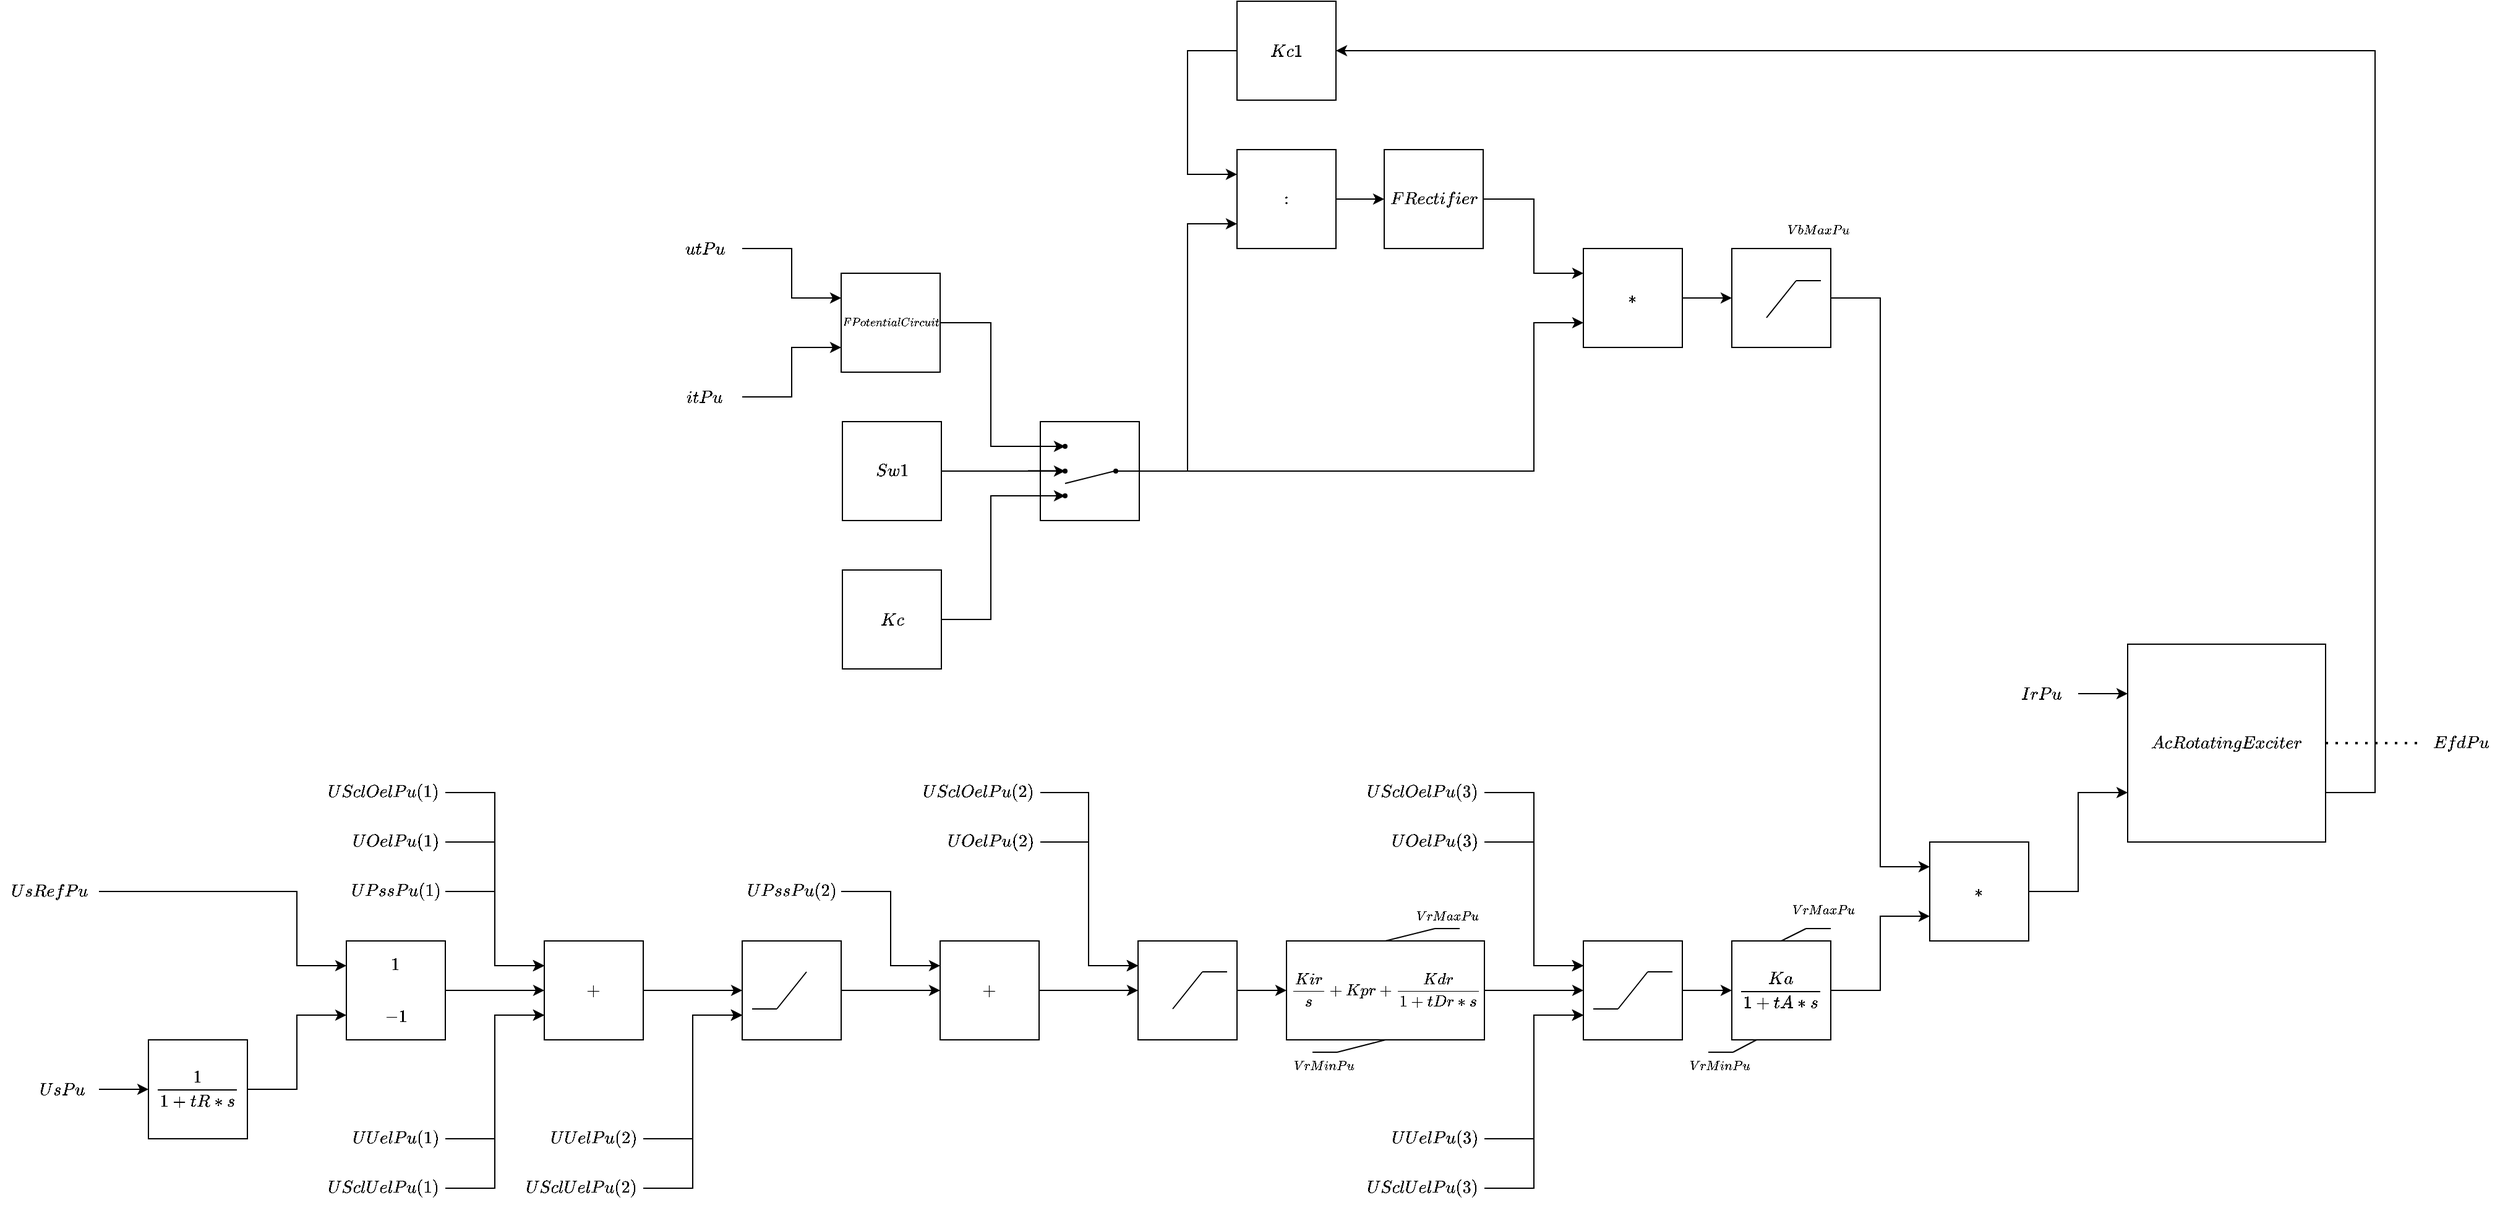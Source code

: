 <mxfile version="24.1.0" type="device">
  <diagram name="Page-1" id="-cMVqA2Gkwa5aGeDibPs">
    <mxGraphModel dx="1594" dy="1640" grid="1" gridSize="10" guides="1" tooltips="1" connect="1" arrows="1" fold="1" page="0" pageScale="1" pageWidth="413" pageHeight="583" math="1" shadow="0">
      <root>
        <mxCell id="0" />
        <mxCell id="1" parent="0" />
        <mxCell id="eN8Zq5XajQ-hrPbZrUXH-4" value="" style="edgeStyle=orthogonalEdgeStyle;rounded=0;orthogonalLoop=1;jettySize=auto;html=1;exitX=1;exitY=0.5;exitDx=0;exitDy=0;" parent="1" source="rQJPmQ-BVTn3_7vNP1tT-32" target="eN8Zq5XajQ-hrPbZrUXH-3" edge="1">
          <mxGeometry relative="1" as="geometry">
            <mxPoint y="240" as="sourcePoint" />
          </mxGeometry>
        </mxCell>
        <mxCell id="eN8Zq5XajQ-hrPbZrUXH-8" value="" style="edgeStyle=orthogonalEdgeStyle;rounded=0;orthogonalLoop=1;jettySize=auto;html=1;" parent="1" source="GCO7xrDp6TmdYOZJOnFd-4" target="GCO7xrDp6TmdYOZJOnFd-120" edge="1">
          <mxGeometry relative="1" as="geometry" />
        </mxCell>
        <mxCell id="GCO7xrDp6TmdYOZJOnFd-4" value="&lt;table style=&quot;&quot;&gt;&lt;tbody&gt;&lt;tr&gt;&lt;td&gt;&lt;font style=&quot;font-size: 12px;&quot;&gt;$$1$$&lt;/font&gt;&lt;/td&gt;&lt;/tr&gt;&lt;tr&gt;&lt;td&gt;&lt;font style=&quot;font-size: 12px;&quot;&gt;$$-1$$&lt;/font&gt;&lt;/td&gt;&lt;/tr&gt;&lt;/tbody&gt;&lt;/table&gt;" style="whiteSpace=wrap;html=1;aspect=fixed;" parent="1" vertex="1">
          <mxGeometry x="200" y="120" width="80" height="80" as="geometry" />
        </mxCell>
        <mxCell id="GCO7xrDp6TmdYOZJOnFd-127" style="edgeStyle=orthogonalEdgeStyle;rounded=0;orthogonalLoop=1;jettySize=auto;html=1;exitX=0.5;exitY=1;exitDx=0;exitDy=0;" parent="1" source="GCO7xrDp6TmdYOZJOnFd-99" edge="1">
          <mxGeometry relative="1" as="geometry">
            <mxPoint x="1040.2" y="190.2" as="targetPoint" />
          </mxGeometry>
        </mxCell>
        <mxCell id="U0r4ra3TlqdGY_YgzOI1-25" value="" style="edgeStyle=orthogonalEdgeStyle;rounded=0;orthogonalLoop=1;jettySize=auto;html=1;" parent="1" source="GCO7xrDp6TmdYOZJOnFd-99" target="hHR6AVDcYujb22-yYQ_T-5" edge="1">
          <mxGeometry relative="1" as="geometry" />
        </mxCell>
        <mxCell id="GCO7xrDp6TmdYOZJOnFd-99" value="&lt;font style=&quot;font-size: 11px;&quot;&gt;$$\frac{Kir}{s}+Kpr+\frac{Kdr}{1+tDr*s}$$&lt;/font&gt;" style="rounded=0;whiteSpace=wrap;html=1;" parent="1" vertex="1">
          <mxGeometry x="960" y="120" width="160" height="80" as="geometry" />
        </mxCell>
        <mxCell id="GCO7xrDp6TmdYOZJOnFd-110" value="" style="endArrow=none;html=1;exitX=0.5;exitY=0;exitDx=0;exitDy=0;" parent="1" source="GCO7xrDp6TmdYOZJOnFd-99" edge="1">
          <mxGeometry width="50" height="50" relative="1" as="geometry">
            <mxPoint x="1040" y="130" as="sourcePoint" />
            <mxPoint x="1080" y="110" as="targetPoint" />
          </mxGeometry>
        </mxCell>
        <mxCell id="GCO7xrDp6TmdYOZJOnFd-111" value="" style="endArrow=none;html=1;" parent="1" edge="1">
          <mxGeometry width="50" height="50" relative="1" as="geometry">
            <mxPoint x="1080" y="110" as="sourcePoint" />
            <mxPoint x="1100" y="110" as="targetPoint" />
          </mxGeometry>
        </mxCell>
        <mxCell id="GCO7xrDp6TmdYOZJOnFd-112" value="&lt;font style=&quot;font-size: 9px;&quot;&gt;$$VrMaxPu$$&lt;/font&gt;" style="text;html=1;strokeColor=none;fillColor=none;align=center;verticalAlign=middle;whiteSpace=wrap;rounded=0;fontSize=15;" parent="1" vertex="1">
          <mxGeometry x="1060" y="85" width="60" height="30" as="geometry" />
        </mxCell>
        <mxCell id="GCO7xrDp6TmdYOZJOnFd-113" value="" style="endArrow=none;html=1;" parent="1" edge="1">
          <mxGeometry width="50" height="50" relative="1" as="geometry">
            <mxPoint x="1001" y="210" as="sourcePoint" />
            <mxPoint x="981" y="210" as="targetPoint" />
          </mxGeometry>
        </mxCell>
        <mxCell id="GCO7xrDp6TmdYOZJOnFd-114" value="&lt;font style=&quot;font-size: 9px;&quot;&gt;$$VrMinPu$$&lt;/font&gt;" style="text;html=1;strokeColor=none;fillColor=none;align=center;verticalAlign=middle;whiteSpace=wrap;rounded=0;fontSize=15;" parent="1" vertex="1">
          <mxGeometry x="960" y="206" width="60" height="30" as="geometry" />
        </mxCell>
        <mxCell id="GCO7xrDp6TmdYOZJOnFd-115" value="" style="endArrow=none;html=1;exitX=0.5;exitY=0;exitDx=0;exitDy=0;entryX=0.5;entryY=1;entryDx=0;entryDy=0;" parent="1" target="GCO7xrDp6TmdYOZJOnFd-99" edge="1">
          <mxGeometry width="50" height="50" relative="1" as="geometry">
            <mxPoint x="1001" y="210" as="sourcePoint" />
            <mxPoint x="1021" y="190" as="targetPoint" />
          </mxGeometry>
        </mxCell>
        <mxCell id="GCO7xrDp6TmdYOZJOnFd-120" value="&lt;table style=&quot;&quot;&gt;&lt;tbody&gt;&lt;tr&gt;&lt;td&gt;&lt;font style=&quot;font-size: 12px;&quot;&gt;$$+$$&lt;/font&gt;&lt;/td&gt;&lt;/tr&gt;&lt;/tbody&gt;&lt;/table&gt;" style="whiteSpace=wrap;html=1;aspect=fixed;" parent="1" vertex="1">
          <mxGeometry x="360" y="120" width="80" height="80" as="geometry" />
        </mxCell>
        <mxCell id="eN8Zq5XajQ-hrPbZrUXH-3" value="$$\frac{1}{1+tR*s}$$" style="whiteSpace=wrap;html=1;aspect=fixed;" parent="1" vertex="1">
          <mxGeometry x="40" y="200" width="80" height="80" as="geometry" />
        </mxCell>
        <mxCell id="hHR6AVDcYujb22-yYQ_T-5" value="" style="whiteSpace=wrap;html=1;aspect=fixed;" parent="1" vertex="1">
          <mxGeometry x="1200" y="120" width="80" height="80" as="geometry" />
        </mxCell>
        <mxCell id="hHR6AVDcYujb22-yYQ_T-7" value="" style="endArrow=none;html=1;" parent="1" edge="1">
          <mxGeometry width="50" height="50" relative="1" as="geometry">
            <mxPoint x="1228" y="175" as="sourcePoint" />
            <mxPoint x="1252" y="145" as="targetPoint" />
          </mxGeometry>
        </mxCell>
        <mxCell id="hHR6AVDcYujb22-yYQ_T-8" value="" style="endArrow=none;html=1;" parent="1" edge="1">
          <mxGeometry width="50" height="50" relative="1" as="geometry">
            <mxPoint x="1252" y="145" as="sourcePoint" />
            <mxPoint x="1272" y="145" as="targetPoint" />
          </mxGeometry>
        </mxCell>
        <mxCell id="hHR6AVDcYujb22-yYQ_T-9" value="" style="endArrow=none;html=1;" parent="1" edge="1">
          <mxGeometry width="50" height="50" relative="1" as="geometry">
            <mxPoint x="1228" y="175" as="sourcePoint" />
            <mxPoint x="1208" y="175" as="targetPoint" />
          </mxGeometry>
        </mxCell>
        <mxCell id="hHR6AVDcYujb22-yYQ_T-10" value="" style="endArrow=classic;html=1;entryX=0;entryY=0.75;entryDx=0;entryDy=0;" parent="1" target="hHR6AVDcYujb22-yYQ_T-5" edge="1">
          <mxGeometry width="50" height="50" relative="1" as="geometry">
            <mxPoint x="1160" y="180" as="sourcePoint" />
            <mxPoint x="1200" y="177" as="targetPoint" />
          </mxGeometry>
        </mxCell>
        <mxCell id="hHR6AVDcYujb22-yYQ_T-11" value="" style="endArrow=classic;html=1;entryX=0;entryY=0.25;entryDx=0;entryDy=0;" parent="1" target="hHR6AVDcYujb22-yYQ_T-5" edge="1">
          <mxGeometry width="50" height="50" relative="1" as="geometry">
            <mxPoint x="1160" y="140" as="sourcePoint" />
            <mxPoint x="1200" y="145" as="targetPoint" />
          </mxGeometry>
        </mxCell>
        <mxCell id="qLZYFt0uQZEpN5fuRu8l-13" value="&lt;font style=&quot;font-size: 12px;&quot;&gt;$$AcRotatingExciter$$&lt;/font&gt;" style="rounded=0;whiteSpace=wrap;html=1;" parent="1" vertex="1">
          <mxGeometry x="1640" y="-120" width="160" height="160" as="geometry" />
        </mxCell>
        <mxCell id="U0r4ra3TlqdGY_YgzOI1-1" value="" style="endArrow=classic;html=1;rounded=0;exitX=1;exitY=0.5;exitDx=0;exitDy=0;entryX=0;entryY=0.75;entryDx=0;entryDy=0;" parent="1" source="eN8Zq5XajQ-hrPbZrUXH-3" target="GCO7xrDp6TmdYOZJOnFd-4" edge="1">
          <mxGeometry width="50" height="50" relative="1" as="geometry">
            <mxPoint x="200" y="180" as="sourcePoint" />
            <mxPoint x="250" y="130" as="targetPoint" />
            <Array as="points">
              <mxPoint x="160" y="240" />
              <mxPoint x="160" y="180" />
            </Array>
          </mxGeometry>
        </mxCell>
        <mxCell id="U0r4ra3TlqdGY_YgzOI1-2" value="" style="endArrow=classic;html=1;rounded=0;exitX=1;exitY=0.5;exitDx=0;exitDy=0;entryX=0;entryY=0.25;entryDx=0;entryDy=0;" parent="1" source="rQJPmQ-BVTn3_7vNP1tT-33" target="GCO7xrDp6TmdYOZJOnFd-4" edge="1">
          <mxGeometry width="50" height="50" relative="1" as="geometry">
            <mxPoint y="80" as="sourcePoint" />
            <mxPoint x="250" y="130" as="targetPoint" />
            <Array as="points">
              <mxPoint x="160" y="80" />
              <mxPoint x="160" y="140" />
            </Array>
          </mxGeometry>
        </mxCell>
        <mxCell id="U0r4ra3TlqdGY_YgzOI1-18" value="" style="edgeStyle=orthogonalEdgeStyle;rounded=0;orthogonalLoop=1;jettySize=auto;html=1;" parent="1" source="U0r4ra3TlqdGY_YgzOI1-3" target="U0r4ra3TlqdGY_YgzOI1-10" edge="1">
          <mxGeometry relative="1" as="geometry" />
        </mxCell>
        <mxCell id="U0r4ra3TlqdGY_YgzOI1-3" value="" style="whiteSpace=wrap;html=1;aspect=fixed;" parent="1" vertex="1">
          <mxGeometry x="520" y="120" width="80" height="80" as="geometry" />
        </mxCell>
        <mxCell id="U0r4ra3TlqdGY_YgzOI1-4" value="" style="endArrow=none;html=1;" parent="1" edge="1">
          <mxGeometry width="50" height="50" relative="1" as="geometry">
            <mxPoint x="548" y="175" as="sourcePoint" />
            <mxPoint x="572" y="145" as="targetPoint" />
          </mxGeometry>
        </mxCell>
        <mxCell id="U0r4ra3TlqdGY_YgzOI1-6" value="" style="endArrow=none;html=1;" parent="1" edge="1">
          <mxGeometry width="50" height="50" relative="1" as="geometry">
            <mxPoint x="548" y="175" as="sourcePoint" />
            <mxPoint x="528" y="175" as="targetPoint" />
          </mxGeometry>
        </mxCell>
        <mxCell id="U0r4ra3TlqdGY_YgzOI1-7" value="" style="endArrow=classic;html=1;entryX=0;entryY=0.75;entryDx=0;entryDy=0;" parent="1" target="U0r4ra3TlqdGY_YgzOI1-3" edge="1">
          <mxGeometry width="50" height="50" relative="1" as="geometry">
            <mxPoint x="480" y="180" as="sourcePoint" />
            <mxPoint x="520.0" y="177" as="targetPoint" />
          </mxGeometry>
        </mxCell>
        <mxCell id="U0r4ra3TlqdGY_YgzOI1-17" value="" style="edgeStyle=orthogonalEdgeStyle;rounded=0;orthogonalLoop=1;jettySize=auto;html=1;" parent="1" source="U0r4ra3TlqdGY_YgzOI1-10" target="U0r4ra3TlqdGY_YgzOI1-11" edge="1">
          <mxGeometry relative="1" as="geometry" />
        </mxCell>
        <mxCell id="U0r4ra3TlqdGY_YgzOI1-10" value="&lt;table style=&quot;&quot;&gt;&lt;tbody&gt;&lt;tr&gt;&lt;td&gt;&lt;font style=&quot;font-size: 12px;&quot;&gt;$$+$$&lt;/font&gt;&lt;/td&gt;&lt;/tr&gt;&lt;/tbody&gt;&lt;/table&gt;" style="whiteSpace=wrap;html=1;aspect=fixed;" parent="1" vertex="1">
          <mxGeometry x="680" y="120" width="80" height="80" as="geometry" />
        </mxCell>
        <mxCell id="cmGVecevXSJ_jEKzsP28-15" value="" style="edgeStyle=orthogonalEdgeStyle;rounded=0;orthogonalLoop=1;jettySize=auto;html=1;" parent="1" source="U0r4ra3TlqdGY_YgzOI1-11" target="GCO7xrDp6TmdYOZJOnFd-99" edge="1">
          <mxGeometry relative="1" as="geometry" />
        </mxCell>
        <mxCell id="U0r4ra3TlqdGY_YgzOI1-11" value="" style="whiteSpace=wrap;html=1;aspect=fixed;" parent="1" vertex="1">
          <mxGeometry x="840" y="120" width="80" height="80" as="geometry" />
        </mxCell>
        <mxCell id="U0r4ra3TlqdGY_YgzOI1-12" value="" style="endArrow=none;html=1;" parent="1" edge="1">
          <mxGeometry width="50" height="50" relative="1" as="geometry">
            <mxPoint x="868" y="175" as="sourcePoint" />
            <mxPoint x="892" y="145" as="targetPoint" />
          </mxGeometry>
        </mxCell>
        <mxCell id="U0r4ra3TlqdGY_YgzOI1-13" value="" style="endArrow=none;html=1;" parent="1" edge="1">
          <mxGeometry width="50" height="50" relative="1" as="geometry">
            <mxPoint x="892" y="145" as="sourcePoint" />
            <mxPoint x="912" y="145" as="targetPoint" />
          </mxGeometry>
        </mxCell>
        <mxCell id="U0r4ra3TlqdGY_YgzOI1-16" value="" style="endArrow=classic;html=1;entryX=0;entryY=0.25;entryDx=0;entryDy=0;" parent="1" target="U0r4ra3TlqdGY_YgzOI1-11" edge="1">
          <mxGeometry width="50" height="50" relative="1" as="geometry">
            <mxPoint x="800" y="140" as="sourcePoint" />
            <mxPoint x="840.0" y="145" as="targetPoint" />
          </mxGeometry>
        </mxCell>
        <mxCell id="U0r4ra3TlqdGY_YgzOI1-48" value="&lt;table style=&quot;&quot;&gt;&lt;tbody&gt;&lt;tr&gt;&lt;td&gt;&lt;font style=&quot;font-size: 12px;&quot;&gt;$$*$$&lt;/font&gt;&lt;/td&gt;&lt;/tr&gt;&lt;/tbody&gt;&lt;/table&gt;" style="whiteSpace=wrap;html=1;aspect=fixed;" parent="1" vertex="1">
          <mxGeometry x="1480" y="40" width="80" height="80" as="geometry" />
        </mxCell>
        <mxCell id="U0r4ra3TlqdGY_YgzOI1-66" value="" style="endArrow=none;dashed=1;html=1;dashPattern=1 3;strokeWidth=2;rounded=0;exitX=1;exitY=0.5;exitDx=0;exitDy=0;entryX=0;entryY=0.5;entryDx=0;entryDy=0;" parent="1" source="qLZYFt0uQZEpN5fuRu8l-13" target="rQJPmQ-BVTn3_7vNP1tT-36" edge="1">
          <mxGeometry width="50" height="50" relative="1" as="geometry">
            <mxPoint x="1490" y="300" as="sourcePoint" />
            <mxPoint x="1880" y="-40" as="targetPoint" />
          </mxGeometry>
        </mxCell>
        <mxCell id="U0r4ra3TlqdGY_YgzOI1-85" value="&lt;font style=&quot;font-size: 8px;&quot;&gt;$$FPotentialCircuit$$&lt;/font&gt;" style="rounded=0;whiteSpace=wrap;html=1;" parent="1" vertex="1">
          <mxGeometry x="600" y="-420" width="80" height="80" as="geometry" />
        </mxCell>
        <mxCell id="U0r4ra3TlqdGY_YgzOI1-86" value="" style="edgeStyle=orthogonalEdgeStyle;rounded=0;orthogonalLoop=1;jettySize=auto;html=1;" parent="1" source="U0r4ra3TlqdGY_YgzOI1-87" target="U0r4ra3TlqdGY_YgzOI1-89" edge="1">
          <mxGeometry relative="1" as="geometry" />
        </mxCell>
        <mxCell id="U0r4ra3TlqdGY_YgzOI1-87" value="$$*$$" style="rounded=0;whiteSpace=wrap;html=1;" parent="1" vertex="1">
          <mxGeometry x="1200" y="-440" width="80" height="80" as="geometry" />
        </mxCell>
        <mxCell id="U0r4ra3TlqdGY_YgzOI1-88" value="$$Kc1$$" style="rounded=0;whiteSpace=wrap;html=1;" parent="1" vertex="1">
          <mxGeometry x="920" y="-640" width="80" height="80" as="geometry" />
        </mxCell>
        <mxCell id="U0r4ra3TlqdGY_YgzOI1-89" value="" style="whiteSpace=wrap;html=1;aspect=fixed;" parent="1" vertex="1">
          <mxGeometry x="1320" y="-440" width="80" height="80" as="geometry" />
        </mxCell>
        <mxCell id="U0r4ra3TlqdGY_YgzOI1-90" value="" style="endArrow=none;html=1;" parent="1" edge="1">
          <mxGeometry width="50" height="50" relative="1" as="geometry">
            <mxPoint x="1348" y="-384" as="sourcePoint" />
            <mxPoint x="1372" y="-414" as="targetPoint" />
          </mxGeometry>
        </mxCell>
        <mxCell id="U0r4ra3TlqdGY_YgzOI1-91" value="" style="endArrow=none;html=1;" parent="1" edge="1">
          <mxGeometry width="50" height="50" relative="1" as="geometry">
            <mxPoint x="1372" y="-414" as="sourcePoint" />
            <mxPoint x="1392" y="-414" as="targetPoint" />
          </mxGeometry>
        </mxCell>
        <mxCell id="U0r4ra3TlqdGY_YgzOI1-92" value="" style="edgeStyle=orthogonalEdgeStyle;rounded=0;orthogonalLoop=1;jettySize=auto;html=1;" parent="1" source="U0r4ra3TlqdGY_YgzOI1-93" target="U0r4ra3TlqdGY_YgzOI1-94" edge="1">
          <mxGeometry relative="1" as="geometry" />
        </mxCell>
        <mxCell id="U0r4ra3TlqdGY_YgzOI1-93" value="$$:$$" style="rounded=0;whiteSpace=wrap;html=1;" parent="1" vertex="1">
          <mxGeometry x="920" y="-520" width="80" height="80" as="geometry" />
        </mxCell>
        <mxCell id="U0r4ra3TlqdGY_YgzOI1-94" value="$$FRectifier$$" style="rounded=0;whiteSpace=wrap;html=1;" parent="1" vertex="1">
          <mxGeometry x="1039" y="-520" width="80" height="80" as="geometry" />
        </mxCell>
        <mxCell id="U0r4ra3TlqdGY_YgzOI1-98" value="" style="whiteSpace=wrap;html=1;aspect=fixed;" parent="1" vertex="1">
          <mxGeometry x="761" y="-300" width="80" height="80" as="geometry" />
        </mxCell>
        <mxCell id="U0r4ra3TlqdGY_YgzOI1-99" value="" style="endArrow=none;html=1;startArrow=none;" parent="1" source="U0r4ra3TlqdGY_YgzOI1-107" edge="1">
          <mxGeometry width="50" height="50" relative="1" as="geometry">
            <mxPoint x="821" y="-260" as="sourcePoint" />
            <mxPoint x="841" y="-260" as="targetPoint" />
          </mxGeometry>
        </mxCell>
        <mxCell id="U0r4ra3TlqdGY_YgzOI1-100" value="" style="endArrow=none;html=1;" parent="1" edge="1">
          <mxGeometry width="50" height="50" relative="1" as="geometry">
            <mxPoint x="752" y="-280" as="sourcePoint" />
            <mxPoint x="782" y="-280" as="targetPoint" />
          </mxGeometry>
        </mxCell>
        <mxCell id="U0r4ra3TlqdGY_YgzOI1-101" value="" style="endArrow=none;html=1;" parent="1" edge="1">
          <mxGeometry width="50" height="50" relative="1" as="geometry">
            <mxPoint x="751" y="-260.2" as="sourcePoint" />
            <mxPoint x="781" y="-260.2" as="targetPoint" />
          </mxGeometry>
        </mxCell>
        <mxCell id="U0r4ra3TlqdGY_YgzOI1-102" value="" style="endArrow=none;html=1;" parent="1" edge="1">
          <mxGeometry width="50" height="50" relative="1" as="geometry">
            <mxPoint x="751" y="-240" as="sourcePoint" />
            <mxPoint x="781" y="-240" as="targetPoint" />
          </mxGeometry>
        </mxCell>
        <mxCell id="U0r4ra3TlqdGY_YgzOI1-103" value="" style="shape=waypoint;sketch=0;fillStyle=solid;size=4;pointerEvents=1;points=[];fillColor=none;resizable=0;rotatable=0;perimeter=centerPerimeter;snapToPoint=1;" parent="1" vertex="1">
          <mxGeometry x="771" y="-290" width="20" height="20" as="geometry" />
        </mxCell>
        <mxCell id="U0r4ra3TlqdGY_YgzOI1-104" value="" style="shape=waypoint;sketch=0;fillStyle=solid;size=4;pointerEvents=1;points=[];fillColor=none;resizable=0;rotatable=0;perimeter=centerPerimeter;snapToPoint=1;" parent="1" vertex="1">
          <mxGeometry x="771" y="-270" width="20" height="20" as="geometry" />
        </mxCell>
        <mxCell id="U0r4ra3TlqdGY_YgzOI1-105" value="" style="shape=waypoint;sketch=0;fillStyle=solid;size=4;pointerEvents=1;points=[];fillColor=none;resizable=0;rotatable=0;perimeter=centerPerimeter;snapToPoint=1;" parent="1" vertex="1">
          <mxGeometry x="771" y="-250" width="20" height="20" as="geometry" />
        </mxCell>
        <mxCell id="U0r4ra3TlqdGY_YgzOI1-106" value="" style="endArrow=none;html=1;" parent="1" target="U0r4ra3TlqdGY_YgzOI1-107" edge="1">
          <mxGeometry width="50" height="50" relative="1" as="geometry">
            <mxPoint x="821" y="-260" as="sourcePoint" />
            <mxPoint x="841" y="-260" as="targetPoint" />
          </mxGeometry>
        </mxCell>
        <mxCell id="U0r4ra3TlqdGY_YgzOI1-107" value="" style="shape=waypoint;sketch=0;fillStyle=solid;size=4;pointerEvents=1;points=[];fillColor=none;resizable=0;rotatable=0;perimeter=centerPerimeter;snapToPoint=1;" parent="1" vertex="1">
          <mxGeometry x="812" y="-270" width="20" height="20" as="geometry" />
        </mxCell>
        <mxCell id="U0r4ra3TlqdGY_YgzOI1-108" value="" style="endArrow=none;html=1;" parent="1" edge="1">
          <mxGeometry width="50" height="50" relative="1" as="geometry">
            <mxPoint x="781" y="-250" as="sourcePoint" />
            <mxPoint x="821" y="-260" as="targetPoint" />
          </mxGeometry>
        </mxCell>
        <mxCell id="U0r4ra3TlqdGY_YgzOI1-109" value="" style="endArrow=classic;html=1;rounded=0;exitX=1;exitY=0.5;exitDx=0;exitDy=0;entryX=0;entryY=0.75;entryDx=0;entryDy=0;" parent="1" source="U0r4ra3TlqdGY_YgzOI1-98" target="U0r4ra3TlqdGY_YgzOI1-93" edge="1">
          <mxGeometry width="50" height="50" relative="1" as="geometry">
            <mxPoint x="840" y="-540" as="sourcePoint" />
            <mxPoint x="890" y="-590" as="targetPoint" />
            <Array as="points">
              <mxPoint x="880" y="-260" />
              <mxPoint x="880" y="-460" />
            </Array>
          </mxGeometry>
        </mxCell>
        <mxCell id="U0r4ra3TlqdGY_YgzOI1-110" value="$$Kc$$" style="rounded=0;whiteSpace=wrap;html=1;" parent="1" vertex="1">
          <mxGeometry x="601" y="-180" width="80" height="80" as="geometry" />
        </mxCell>
        <mxCell id="U0r4ra3TlqdGY_YgzOI1-111" value="$$Sw1$$" style="rounded=0;whiteSpace=wrap;html=1;" parent="1" vertex="1">
          <mxGeometry x="601" y="-300" width="80" height="80" as="geometry" />
        </mxCell>
        <mxCell id="U0r4ra3TlqdGY_YgzOI1-112" value="" style="endArrow=classic;html=1;rounded=0;exitX=1;exitY=0.5;exitDx=0;exitDy=0;entryX=0;entryY=0.636;entryDx=0;entryDy=0;entryPerimeter=0;" parent="1" source="U0r4ra3TlqdGY_YgzOI1-111" target="U0r4ra3TlqdGY_YgzOI1-104" edge="1">
          <mxGeometry width="50" height="50" relative="1" as="geometry">
            <mxPoint x="371" y="-250" as="sourcePoint" />
            <mxPoint x="421" y="-300" as="targetPoint" />
          </mxGeometry>
        </mxCell>
        <mxCell id="U0r4ra3TlqdGY_YgzOI1-113" value="" style="endArrow=classic;html=1;rounded=0;exitX=1;exitY=0.5;exitDx=0;exitDy=0;entryX=0.429;entryY=0.16;entryDx=0;entryDy=0;entryPerimeter=0;" parent="1" source="U0r4ra3TlqdGY_YgzOI1-85" target="U0r4ra3TlqdGY_YgzOI1-103" edge="1">
          <mxGeometry width="50" height="50" relative="1" as="geometry">
            <mxPoint x="371" y="-250" as="sourcePoint" />
            <mxPoint x="421" y="-300" as="targetPoint" />
            <Array as="points">
              <mxPoint x="721" y="-380" />
              <mxPoint x="721" y="-280" />
            </Array>
          </mxGeometry>
        </mxCell>
        <mxCell id="U0r4ra3TlqdGY_YgzOI1-114" value="" style="endArrow=classic;html=1;rounded=0;exitX=1;exitY=0.5;exitDx=0;exitDy=0;entryX=0.286;entryY=0.445;entryDx=0;entryDy=0;entryPerimeter=0;" parent="1" source="U0r4ra3TlqdGY_YgzOI1-110" target="U0r4ra3TlqdGY_YgzOI1-105" edge="1">
          <mxGeometry width="50" height="50" relative="1" as="geometry">
            <mxPoint x="371" y="-250" as="sourcePoint" />
            <mxPoint x="421" y="-300" as="targetPoint" />
            <Array as="points">
              <mxPoint x="721" y="-140" />
              <mxPoint x="721" y="-240" />
            </Array>
          </mxGeometry>
        </mxCell>
        <mxCell id="U0r4ra3TlqdGY_YgzOI1-115" value="" style="endArrow=classic;html=1;rounded=0;exitX=1.14;exitY=0.54;exitDx=0;exitDy=0;exitPerimeter=0;entryX=0;entryY=0.75;entryDx=0;entryDy=0;" parent="1" source="U0r4ra3TlqdGY_YgzOI1-107" target="U0r4ra3TlqdGY_YgzOI1-87" edge="1">
          <mxGeometry width="50" height="50" relative="1" as="geometry">
            <mxPoint x="920" y="-470" as="sourcePoint" />
            <mxPoint x="1200" y="-480" as="targetPoint" />
            <Array as="points">
              <mxPoint x="1160" y="-260" />
              <mxPoint x="1160" y="-380" />
            </Array>
          </mxGeometry>
        </mxCell>
        <mxCell id="U0r4ra3TlqdGY_YgzOI1-118" value="" style="endArrow=classic;html=1;rounded=0;exitX=1;exitY=0.5;exitDx=0;exitDy=0;entryX=0;entryY=0.25;entryDx=0;entryDy=0;" parent="1" source="rQJPmQ-BVTn3_7vNP1tT-34" target="U0r4ra3TlqdGY_YgzOI1-85" edge="1">
          <mxGeometry width="50" height="50" relative="1" as="geometry">
            <mxPoint y="-440" as="sourcePoint" />
            <mxPoint x="40" y="-260" as="targetPoint" />
            <Array as="points">
              <mxPoint x="560" y="-440" />
              <mxPoint x="560" y="-400" />
            </Array>
          </mxGeometry>
        </mxCell>
        <mxCell id="U0r4ra3TlqdGY_YgzOI1-119" value="" style="endArrow=classic;html=1;rounded=0;exitX=1;exitY=0.5;exitDx=0;exitDy=0;entryX=0;entryY=0.75;entryDx=0;entryDy=0;" parent="1" source="rQJPmQ-BVTn3_7vNP1tT-35" target="U0r4ra3TlqdGY_YgzOI1-85" edge="1">
          <mxGeometry width="50" height="50" relative="1" as="geometry">
            <mxPoint y="-319" as="sourcePoint" />
            <mxPoint x="40" y="-260" as="targetPoint" />
            <Array as="points">
              <mxPoint x="560" y="-320" />
              <mxPoint x="560" y="-360" />
            </Array>
          </mxGeometry>
        </mxCell>
        <mxCell id="U0r4ra3TlqdGY_YgzOI1-120" value="" style="endArrow=classic;html=1;rounded=0;exitX=1;exitY=0.5;exitDx=0;exitDy=0;entryX=0;entryY=0.25;entryDx=0;entryDy=0;" parent="1" source="U0r4ra3TlqdGY_YgzOI1-94" target="U0r4ra3TlqdGY_YgzOI1-87" edge="1">
          <mxGeometry width="50" height="50" relative="1" as="geometry">
            <mxPoint x="720" y="-460" as="sourcePoint" />
            <mxPoint x="770" y="-510" as="targetPoint" />
            <Array as="points">
              <mxPoint x="1160" y="-480" />
              <mxPoint x="1160" y="-420" />
            </Array>
          </mxGeometry>
        </mxCell>
        <mxCell id="U0r4ra3TlqdGY_YgzOI1-121" value="&lt;font style=&quot;font-size: 9px;&quot;&gt;$$VbMaxPu$$&lt;/font&gt;" style="text;html=1;strokeColor=none;fillColor=none;align=center;verticalAlign=middle;whiteSpace=wrap;rounded=0;fontSize=15;" parent="1" vertex="1">
          <mxGeometry x="1360" y="-470" width="60" height="30" as="geometry" />
        </mxCell>
        <mxCell id="U0r4ra3TlqdGY_YgzOI1-124" value="" style="endArrow=classic;html=1;rounded=0;exitX=0;exitY=0.5;exitDx=0;exitDy=0;entryX=0;entryY=0.25;entryDx=0;entryDy=0;" parent="1" source="U0r4ra3TlqdGY_YgzOI1-88" target="U0r4ra3TlqdGY_YgzOI1-93" edge="1">
          <mxGeometry width="50" height="50" relative="1" as="geometry">
            <mxPoint x="1120" y="-420" as="sourcePoint" />
            <mxPoint x="1170" y="-470" as="targetPoint" />
            <Array as="points">
              <mxPoint x="880" y="-600" />
              <mxPoint x="880" y="-500" />
            </Array>
          </mxGeometry>
        </mxCell>
        <mxCell id="U0r4ra3TlqdGY_YgzOI1-125" value="" style="endArrow=classic;html=1;rounded=0;exitX=1;exitY=0.75;exitDx=0;exitDy=0;entryX=1;entryY=0.5;entryDx=0;entryDy=0;" parent="1" source="qLZYFt0uQZEpN5fuRu8l-13" target="U0r4ra3TlqdGY_YgzOI1-88" edge="1">
          <mxGeometry width="50" height="50" relative="1" as="geometry">
            <mxPoint x="1660" y="-210" as="sourcePoint" />
            <mxPoint x="1710" y="-260" as="targetPoint" />
            <Array as="points">
              <mxPoint x="1840" />
              <mxPoint x="1840" y="-600" />
            </Array>
          </mxGeometry>
        </mxCell>
        <mxCell id="cmGVecevXSJ_jEKzsP28-1" value="" style="endArrow=classic;html=1;rounded=0;exitX=1;exitY=0.5;exitDx=0;exitDy=0;entryX=0;entryY=0.25;entryDx=0;entryDy=0;" parent="1" source="U0r4ra3TlqdGY_YgzOI1-89" target="U0r4ra3TlqdGY_YgzOI1-48" edge="1">
          <mxGeometry width="50" height="50" relative="1" as="geometry">
            <mxPoint x="1380" y="-280" as="sourcePoint" />
            <mxPoint x="1430" y="-330" as="targetPoint" />
            <Array as="points">
              <mxPoint x="1440" y="-400" />
              <mxPoint x="1440" y="60" />
            </Array>
          </mxGeometry>
        </mxCell>
        <mxCell id="cmGVecevXSJ_jEKzsP28-2" style="edgeStyle=orthogonalEdgeStyle;rounded=0;orthogonalLoop=1;jettySize=auto;html=1;exitX=0.5;exitY=1;exitDx=0;exitDy=0;" parent="1" source="cmGVecevXSJ_jEKzsP28-3" edge="1">
          <mxGeometry relative="1" as="geometry">
            <mxPoint x="1360.2" y="190.2" as="targetPoint" />
          </mxGeometry>
        </mxCell>
        <mxCell id="cmGVecevXSJ_jEKzsP28-3" value="$$\frac{Ka}{1+tA*s}$$" style="rounded=0;whiteSpace=wrap;html=1;" parent="1" vertex="1">
          <mxGeometry x="1320" y="120" width="80" height="80" as="geometry" />
        </mxCell>
        <mxCell id="cmGVecevXSJ_jEKzsP28-4" value="" style="endArrow=none;html=1;exitX=0.5;exitY=0;exitDx=0;exitDy=0;" parent="1" source="cmGVecevXSJ_jEKzsP28-3" edge="1">
          <mxGeometry width="50" height="50" relative="1" as="geometry">
            <mxPoint x="1360" y="130" as="sourcePoint" />
            <mxPoint x="1380" y="110" as="targetPoint" />
          </mxGeometry>
        </mxCell>
        <mxCell id="cmGVecevXSJ_jEKzsP28-5" value="" style="endArrow=none;html=1;" parent="1" edge="1">
          <mxGeometry width="50" height="50" relative="1" as="geometry">
            <mxPoint x="1380" y="110" as="sourcePoint" />
            <mxPoint x="1400" y="110" as="targetPoint" />
          </mxGeometry>
        </mxCell>
        <mxCell id="cmGVecevXSJ_jEKzsP28-6" value="&lt;font style=&quot;font-size: 9px;&quot;&gt;$$VrMaxPu$$&lt;/font&gt;" style="text;html=1;strokeColor=none;fillColor=none;align=center;verticalAlign=middle;whiteSpace=wrap;rounded=0;fontSize=15;" parent="1" vertex="1">
          <mxGeometry x="1364" y="80" width="60" height="30" as="geometry" />
        </mxCell>
        <mxCell id="cmGVecevXSJ_jEKzsP28-7" value="" style="endArrow=none;html=1;" parent="1" edge="1">
          <mxGeometry width="50" height="50" relative="1" as="geometry">
            <mxPoint x="1321" y="210" as="sourcePoint" />
            <mxPoint x="1301" y="210" as="targetPoint" />
          </mxGeometry>
        </mxCell>
        <mxCell id="cmGVecevXSJ_jEKzsP28-8" value="&lt;font style=&quot;font-size: 9px;&quot;&gt;$$VrMinPu$$&lt;/font&gt;" style="text;html=1;strokeColor=none;fillColor=none;align=center;verticalAlign=middle;whiteSpace=wrap;rounded=0;fontSize=15;" parent="1" vertex="1">
          <mxGeometry x="1280" y="206" width="60" height="30" as="geometry" />
        </mxCell>
        <mxCell id="cmGVecevXSJ_jEKzsP28-9" value="" style="endArrow=none;html=1;exitX=0.5;exitY=0;exitDx=0;exitDy=0;entryX=0.25;entryY=1;entryDx=0;entryDy=0;" parent="1" target="cmGVecevXSJ_jEKzsP28-3" edge="1">
          <mxGeometry width="50" height="50" relative="1" as="geometry">
            <mxPoint x="1321" y="210" as="sourcePoint" />
            <mxPoint x="1341" y="190" as="targetPoint" />
          </mxGeometry>
        </mxCell>
        <mxCell id="cmGVecevXSJ_jEKzsP28-11" value="" style="endArrow=classic;html=1;rounded=0;exitX=1;exitY=0.5;exitDx=0;exitDy=0;entryX=0;entryY=0.5;entryDx=0;entryDy=0;" parent="1" source="hHR6AVDcYujb22-yYQ_T-5" target="cmGVecevXSJ_jEKzsP28-3" edge="1">
          <mxGeometry width="50" height="50" relative="1" as="geometry">
            <mxPoint x="1690" y="80" as="sourcePoint" />
            <mxPoint x="1740" y="30" as="targetPoint" />
          </mxGeometry>
        </mxCell>
        <mxCell id="cmGVecevXSJ_jEKzsP28-12" value="" style="endArrow=classic;html=1;rounded=0;exitX=1;exitY=0.5;exitDx=0;exitDy=0;entryX=0;entryY=0.75;entryDx=0;entryDy=0;" parent="1" source="cmGVecevXSJ_jEKzsP28-3" target="U0r4ra3TlqdGY_YgzOI1-48" edge="1">
          <mxGeometry width="50" height="50" relative="1" as="geometry">
            <mxPoint x="1170" y="80" as="sourcePoint" />
            <mxPoint x="1220" y="30" as="targetPoint" />
            <Array as="points">
              <mxPoint x="1440" y="160" />
              <mxPoint x="1440" y="100" />
            </Array>
          </mxGeometry>
        </mxCell>
        <mxCell id="cmGVecevXSJ_jEKzsP28-13" value="" style="endArrow=classic;html=1;rounded=0;exitX=1;exitY=0.5;exitDx=0;exitDy=0;entryX=0;entryY=0.75;entryDx=0;entryDy=0;" parent="1" source="U0r4ra3TlqdGY_YgzOI1-48" target="qLZYFt0uQZEpN5fuRu8l-13" edge="1">
          <mxGeometry width="50" height="50" relative="1" as="geometry">
            <mxPoint x="1170" y="80" as="sourcePoint" />
            <mxPoint x="1220" y="30" as="targetPoint" />
            <Array as="points">
              <mxPoint x="1600" y="80" />
              <mxPoint x="1600" />
            </Array>
          </mxGeometry>
        </mxCell>
        <mxCell id="cmGVecevXSJ_jEKzsP28-14" value="" style="endArrow=classic;html=1;rounded=0;exitX=1;exitY=0.5;exitDx=0;exitDy=0;entryX=0;entryY=0.5;entryDx=0;entryDy=0;" parent="1" source="GCO7xrDp6TmdYOZJOnFd-120" target="U0r4ra3TlqdGY_YgzOI1-3" edge="1">
          <mxGeometry width="50" height="50" relative="1" as="geometry">
            <mxPoint x="30" y="50" as="sourcePoint" />
            <mxPoint x="80" as="targetPoint" />
          </mxGeometry>
        </mxCell>
        <mxCell id="rQJPmQ-BVTn3_7vNP1tT-1" value="$$UPssPu(2)$$" style="text;strokeColor=none;align=center;fillColor=none;html=1;verticalAlign=middle;whiteSpace=wrap;rounded=0;" vertex="1" parent="1">
          <mxGeometry x="520" y="65" width="80" height="30" as="geometry" />
        </mxCell>
        <mxCell id="rQJPmQ-BVTn3_7vNP1tT-2" value="$$UPssPu(1)$$" style="text;strokeColor=none;align=center;fillColor=none;html=1;verticalAlign=middle;whiteSpace=wrap;rounded=0;" vertex="1" parent="1">
          <mxGeometry x="200" y="65" width="80" height="30" as="geometry" />
        </mxCell>
        <mxCell id="rQJPmQ-BVTn3_7vNP1tT-3" value="" style="endArrow=classic;html=1;rounded=0;exitX=1;exitY=0.5;exitDx=0;exitDy=0;entryX=0;entryY=0.25;entryDx=0;entryDy=0;" edge="1" parent="1" source="rQJPmQ-BVTn3_7vNP1tT-2" target="GCO7xrDp6TmdYOZJOnFd-120">
          <mxGeometry width="50" height="50" relative="1" as="geometry">
            <mxPoint x="350" y="80" as="sourcePoint" />
            <mxPoint x="400" y="30" as="targetPoint" />
            <Array as="points">
              <mxPoint x="320" y="80" />
              <mxPoint x="320" y="140" />
            </Array>
          </mxGeometry>
        </mxCell>
        <mxCell id="rQJPmQ-BVTn3_7vNP1tT-5" value="" style="endArrow=classic;html=1;rounded=0;exitX=1;exitY=0.5;exitDx=0;exitDy=0;entryX=0;entryY=0.25;entryDx=0;entryDy=0;" edge="1" parent="1" source="rQJPmQ-BVTn3_7vNP1tT-1" target="U0r4ra3TlqdGY_YgzOI1-10">
          <mxGeometry width="50" height="50" relative="1" as="geometry">
            <mxPoint x="310" y="80" as="sourcePoint" />
            <mxPoint x="360" y="30" as="targetPoint" />
            <Array as="points">
              <mxPoint x="640" y="80" />
              <mxPoint x="640" y="140" />
            </Array>
          </mxGeometry>
        </mxCell>
        <mxCell id="rQJPmQ-BVTn3_7vNP1tT-6" value="$$UOelPu(1)$$" style="text;strokeColor=none;align=center;fillColor=none;html=1;verticalAlign=middle;whiteSpace=wrap;rounded=0;" vertex="1" parent="1">
          <mxGeometry x="200" y="25" width="80" height="30" as="geometry" />
        </mxCell>
        <mxCell id="rQJPmQ-BVTn3_7vNP1tT-7" value="$$UOelPu(2)$$" style="text;strokeColor=none;align=center;fillColor=none;html=1;verticalAlign=middle;whiteSpace=wrap;rounded=0;" vertex="1" parent="1">
          <mxGeometry x="681" y="25" width="80" height="30" as="geometry" />
        </mxCell>
        <mxCell id="rQJPmQ-BVTn3_7vNP1tT-8" value="$$USclOelPu(1)$$" style="text;strokeColor=none;align=center;fillColor=none;html=1;verticalAlign=middle;whiteSpace=wrap;rounded=0;" vertex="1" parent="1">
          <mxGeometry x="180" y="-15" width="100" height="30" as="geometry" />
        </mxCell>
        <mxCell id="rQJPmQ-BVTn3_7vNP1tT-9" value="$$USclOelPu(2)$$" style="text;strokeColor=none;align=center;fillColor=none;html=1;verticalAlign=middle;whiteSpace=wrap;rounded=0;" vertex="1" parent="1">
          <mxGeometry x="661" y="-15" width="100" height="30" as="geometry" />
        </mxCell>
        <mxCell id="rQJPmQ-BVTn3_7vNP1tT-10" value="$$UOelPu(3)$$" style="text;strokeColor=none;align=center;fillColor=none;html=1;verticalAlign=middle;whiteSpace=wrap;rounded=0;" vertex="1" parent="1">
          <mxGeometry x="1040" y="25" width="80" height="30" as="geometry" />
        </mxCell>
        <mxCell id="rQJPmQ-BVTn3_7vNP1tT-11" value="$$USclOelPu(3)$$" style="text;strokeColor=none;align=center;fillColor=none;html=1;verticalAlign=middle;whiteSpace=wrap;rounded=0;" vertex="1" parent="1">
          <mxGeometry x="1020" y="-15" width="100" height="30" as="geometry" />
        </mxCell>
        <mxCell id="rQJPmQ-BVTn3_7vNP1tT-12" value="" style="endArrow=classic;html=1;rounded=0;exitX=1;exitY=0.5;exitDx=0;exitDy=0;entryX=0;entryY=0.25;entryDx=0;entryDy=0;" edge="1" parent="1" source="rQJPmQ-BVTn3_7vNP1tT-6" target="GCO7xrDp6TmdYOZJOnFd-120">
          <mxGeometry width="50" height="50" relative="1" as="geometry">
            <mxPoint x="710" y="-50" as="sourcePoint" />
            <mxPoint x="760" y="-100" as="targetPoint" />
            <Array as="points">
              <mxPoint x="320" y="40" />
              <mxPoint x="320" y="140" />
            </Array>
          </mxGeometry>
        </mxCell>
        <mxCell id="rQJPmQ-BVTn3_7vNP1tT-13" value="" style="endArrow=classic;html=1;rounded=0;exitX=1;exitY=0.5;exitDx=0;exitDy=0;entryX=0;entryY=0.25;entryDx=0;entryDy=0;" edge="1" parent="1" source="rQJPmQ-BVTn3_7vNP1tT-8" target="GCO7xrDp6TmdYOZJOnFd-120">
          <mxGeometry width="50" height="50" relative="1" as="geometry">
            <mxPoint x="710" y="-50" as="sourcePoint" />
            <mxPoint x="760" y="-100" as="targetPoint" />
            <Array as="points">
              <mxPoint x="320" />
              <mxPoint x="320" y="140" />
            </Array>
          </mxGeometry>
        </mxCell>
        <mxCell id="rQJPmQ-BVTn3_7vNP1tT-14" value="" style="endArrow=classic;html=1;rounded=0;exitX=1;exitY=0.5;exitDx=0;exitDy=0;entryX=0;entryY=0.25;entryDx=0;entryDy=0;" edge="1" parent="1" source="rQJPmQ-BVTn3_7vNP1tT-9" target="U0r4ra3TlqdGY_YgzOI1-11">
          <mxGeometry width="50" height="50" relative="1" as="geometry">
            <mxPoint x="710" y="-50" as="sourcePoint" />
            <mxPoint x="800" y="30" as="targetPoint" />
            <Array as="points">
              <mxPoint x="800" />
              <mxPoint x="800" y="140" />
            </Array>
          </mxGeometry>
        </mxCell>
        <mxCell id="rQJPmQ-BVTn3_7vNP1tT-15" value="" style="endArrow=classic;html=1;rounded=0;exitX=1;exitY=0.5;exitDx=0;exitDy=0;entryX=0;entryY=0.25;entryDx=0;entryDy=0;" edge="1" parent="1" source="rQJPmQ-BVTn3_7vNP1tT-7" target="U0r4ra3TlqdGY_YgzOI1-11">
          <mxGeometry width="50" height="50" relative="1" as="geometry">
            <mxPoint x="710" y="-50" as="sourcePoint" />
            <mxPoint x="760" y="-100" as="targetPoint" />
            <Array as="points">
              <mxPoint x="800" y="40" />
              <mxPoint x="800" y="140" />
            </Array>
          </mxGeometry>
        </mxCell>
        <mxCell id="rQJPmQ-BVTn3_7vNP1tT-16" value="" style="endArrow=classic;html=1;rounded=0;exitX=1;exitY=0.5;exitDx=0;exitDy=0;entryX=0;entryY=0.25;entryDx=0;entryDy=0;" edge="1" parent="1" source="rQJPmQ-BVTn3_7vNP1tT-10" target="hHR6AVDcYujb22-yYQ_T-5">
          <mxGeometry width="50" height="50" relative="1" as="geometry">
            <mxPoint x="710" y="-50" as="sourcePoint" />
            <mxPoint x="760" y="-100" as="targetPoint" />
            <Array as="points">
              <mxPoint x="1160" y="40" />
              <mxPoint x="1160" y="140" />
            </Array>
          </mxGeometry>
        </mxCell>
        <mxCell id="rQJPmQ-BVTn3_7vNP1tT-17" value="" style="endArrow=classic;html=1;rounded=0;exitX=1;exitY=0.5;exitDx=0;exitDy=0;entryX=0;entryY=0.25;entryDx=0;entryDy=0;" edge="1" parent="1" source="rQJPmQ-BVTn3_7vNP1tT-11" target="hHR6AVDcYujb22-yYQ_T-5">
          <mxGeometry width="50" height="50" relative="1" as="geometry">
            <mxPoint x="710" y="-50" as="sourcePoint" />
            <mxPoint x="760" y="-100" as="targetPoint" />
            <Array as="points">
              <mxPoint x="1160" />
              <mxPoint x="1160" y="140" />
            </Array>
          </mxGeometry>
        </mxCell>
        <mxCell id="rQJPmQ-BVTn3_7vNP1tT-18" value="$$UUelPu(2)$$" style="text;strokeColor=none;align=center;fillColor=none;html=1;verticalAlign=middle;whiteSpace=wrap;rounded=0;" vertex="1" parent="1">
          <mxGeometry x="360" y="265" width="80" height="30" as="geometry" />
        </mxCell>
        <mxCell id="rQJPmQ-BVTn3_7vNP1tT-19" value="$$UUelPu(1)$$" style="text;strokeColor=none;align=center;fillColor=none;html=1;verticalAlign=middle;whiteSpace=wrap;rounded=0;" vertex="1" parent="1">
          <mxGeometry x="200" y="265" width="80" height="30" as="geometry" />
        </mxCell>
        <mxCell id="rQJPmQ-BVTn3_7vNP1tT-20" value="$$UUelPu(3)$$" style="text;strokeColor=none;align=center;fillColor=none;html=1;verticalAlign=middle;whiteSpace=wrap;rounded=0;" vertex="1" parent="1">
          <mxGeometry x="1040" y="265" width="80" height="30" as="geometry" />
        </mxCell>
        <mxCell id="rQJPmQ-BVTn3_7vNP1tT-21" value="$$USclUelPu(1)$$" style="text;strokeColor=none;align=center;fillColor=none;html=1;verticalAlign=middle;whiteSpace=wrap;rounded=0;" vertex="1" parent="1">
          <mxGeometry x="180" y="305" width="100" height="30" as="geometry" />
        </mxCell>
        <mxCell id="rQJPmQ-BVTn3_7vNP1tT-22" value="$$USclUelPu(2)$$" style="text;strokeColor=none;align=center;fillColor=none;html=1;verticalAlign=middle;whiteSpace=wrap;rounded=0;" vertex="1" parent="1">
          <mxGeometry x="340" y="305" width="100" height="30" as="geometry" />
        </mxCell>
        <mxCell id="rQJPmQ-BVTn3_7vNP1tT-23" value="$$USclUelPu(3)$$" style="text;strokeColor=none;align=center;fillColor=none;html=1;verticalAlign=middle;whiteSpace=wrap;rounded=0;" vertex="1" parent="1">
          <mxGeometry x="1020" y="305" width="100" height="30" as="geometry" />
        </mxCell>
        <mxCell id="rQJPmQ-BVTn3_7vNP1tT-24" value="" style="endArrow=classic;html=1;rounded=0;exitX=1;exitY=0.5;exitDx=0;exitDy=0;entryX=0;entryY=0.75;entryDx=0;entryDy=0;" edge="1" parent="1" source="rQJPmQ-BVTn3_7vNP1tT-19" target="GCO7xrDp6TmdYOZJOnFd-120">
          <mxGeometry width="50" height="50" relative="1" as="geometry">
            <mxPoint x="390" y="70" as="sourcePoint" />
            <mxPoint x="440" y="20" as="targetPoint" />
            <Array as="points">
              <mxPoint x="320" y="280" />
              <mxPoint x="320" y="180" />
            </Array>
          </mxGeometry>
        </mxCell>
        <mxCell id="rQJPmQ-BVTn3_7vNP1tT-25" value="" style="endArrow=classic;html=1;rounded=0;exitX=1;exitY=0.5;exitDx=0;exitDy=0;entryX=0;entryY=0.75;entryDx=0;entryDy=0;" edge="1" parent="1" source="rQJPmQ-BVTn3_7vNP1tT-21" target="GCO7xrDp6TmdYOZJOnFd-120">
          <mxGeometry width="50" height="50" relative="1" as="geometry">
            <mxPoint x="390" y="70" as="sourcePoint" />
            <mxPoint x="440" y="20" as="targetPoint" />
            <Array as="points">
              <mxPoint x="320" y="320" />
              <mxPoint x="320" y="180" />
            </Array>
          </mxGeometry>
        </mxCell>
        <mxCell id="rQJPmQ-BVTn3_7vNP1tT-26" value="" style="endArrow=classic;html=1;rounded=0;exitX=1;exitY=0.5;exitDx=0;exitDy=0;entryX=0;entryY=0.75;entryDx=0;entryDy=0;" edge="1" parent="1" source="rQJPmQ-BVTn3_7vNP1tT-18" target="U0r4ra3TlqdGY_YgzOI1-3">
          <mxGeometry width="50" height="50" relative="1" as="geometry">
            <mxPoint x="390" y="70" as="sourcePoint" />
            <mxPoint x="440" y="20" as="targetPoint" />
            <Array as="points">
              <mxPoint x="480" y="280" />
              <mxPoint x="480" y="180" />
            </Array>
          </mxGeometry>
        </mxCell>
        <mxCell id="rQJPmQ-BVTn3_7vNP1tT-27" value="" style="endArrow=classic;html=1;rounded=0;exitX=1;exitY=0.5;exitDx=0;exitDy=0;entryX=0;entryY=0.75;entryDx=0;entryDy=0;" edge="1" parent="1" source="rQJPmQ-BVTn3_7vNP1tT-22" target="U0r4ra3TlqdGY_YgzOI1-3">
          <mxGeometry width="50" height="50" relative="1" as="geometry">
            <mxPoint x="390" y="70" as="sourcePoint" />
            <mxPoint x="440" y="20" as="targetPoint" />
            <Array as="points">
              <mxPoint x="480" y="320" />
              <mxPoint x="480" y="180" />
            </Array>
          </mxGeometry>
        </mxCell>
        <mxCell id="rQJPmQ-BVTn3_7vNP1tT-28" value="" style="endArrow=classic;html=1;rounded=0;exitX=1;exitY=0.5;exitDx=0;exitDy=0;entryX=0;entryY=0.75;entryDx=0;entryDy=0;" edge="1" parent="1" source="rQJPmQ-BVTn3_7vNP1tT-20" target="hHR6AVDcYujb22-yYQ_T-5">
          <mxGeometry width="50" height="50" relative="1" as="geometry">
            <mxPoint x="1050" y="70" as="sourcePoint" />
            <mxPoint x="1100" y="20" as="targetPoint" />
            <Array as="points">
              <mxPoint x="1160" y="280" />
              <mxPoint x="1160" y="180" />
            </Array>
          </mxGeometry>
        </mxCell>
        <mxCell id="rQJPmQ-BVTn3_7vNP1tT-29" value="" style="endArrow=classic;html=1;rounded=0;exitX=1;exitY=0.5;exitDx=0;exitDy=0;entryX=0;entryY=0.75;entryDx=0;entryDy=0;" edge="1" parent="1" source="rQJPmQ-BVTn3_7vNP1tT-23" target="hHR6AVDcYujb22-yYQ_T-5">
          <mxGeometry width="50" height="50" relative="1" as="geometry">
            <mxPoint x="1050" y="70" as="sourcePoint" />
            <mxPoint x="1100" y="20" as="targetPoint" />
            <Array as="points">
              <mxPoint x="1160" y="320" />
              <mxPoint x="1160" y="180" />
            </Array>
          </mxGeometry>
        </mxCell>
        <mxCell id="rQJPmQ-BVTn3_7vNP1tT-30" value="$$IrPu$$" style="text;strokeColor=none;align=center;fillColor=none;html=1;verticalAlign=middle;whiteSpace=wrap;rounded=0;" vertex="1" parent="1">
          <mxGeometry x="1540" y="-95" width="60" height="30" as="geometry" />
        </mxCell>
        <mxCell id="rQJPmQ-BVTn3_7vNP1tT-31" value="" style="endArrow=classic;html=1;rounded=0;exitX=1;exitY=0.5;exitDx=0;exitDy=0;entryX=0;entryY=0.25;entryDx=0;entryDy=0;" edge="1" parent="1" source="rQJPmQ-BVTn3_7vNP1tT-30" target="qLZYFt0uQZEpN5fuRu8l-13">
          <mxGeometry width="50" height="50" relative="1" as="geometry">
            <mxPoint x="1240" y="-290" as="sourcePoint" />
            <mxPoint x="1290" y="-340" as="targetPoint" />
          </mxGeometry>
        </mxCell>
        <mxCell id="rQJPmQ-BVTn3_7vNP1tT-32" value="$$UsPu$$" style="text;strokeColor=none;align=center;fillColor=none;html=1;verticalAlign=middle;whiteSpace=wrap;rounded=0;" vertex="1" parent="1">
          <mxGeometry x="-60" y="225" width="60" height="30" as="geometry" />
        </mxCell>
        <mxCell id="rQJPmQ-BVTn3_7vNP1tT-33" value="$$UsRefPu$$" style="text;strokeColor=none;align=center;fillColor=none;html=1;verticalAlign=middle;whiteSpace=wrap;rounded=0;" vertex="1" parent="1">
          <mxGeometry x="-80" y="65" width="80" height="30" as="geometry" />
        </mxCell>
        <mxCell id="rQJPmQ-BVTn3_7vNP1tT-34" value="$$utPu$$" style="text;strokeColor=none;align=center;fillColor=none;html=1;verticalAlign=middle;whiteSpace=wrap;rounded=0;" vertex="1" parent="1">
          <mxGeometry x="460" y="-455" width="60" height="30" as="geometry" />
        </mxCell>
        <mxCell id="rQJPmQ-BVTn3_7vNP1tT-35" value="$$itPu$$" style="text;strokeColor=none;align=center;fillColor=none;html=1;verticalAlign=middle;whiteSpace=wrap;rounded=0;" vertex="1" parent="1">
          <mxGeometry x="460" y="-335" width="60" height="30" as="geometry" />
        </mxCell>
        <mxCell id="rQJPmQ-BVTn3_7vNP1tT-36" value="$$EfdPu$$" style="text;strokeColor=none;align=center;fillColor=none;html=1;verticalAlign=middle;whiteSpace=wrap;rounded=0;" vertex="1" parent="1">
          <mxGeometry x="1880" y="-55" width="60" height="30" as="geometry" />
        </mxCell>
      </root>
    </mxGraphModel>
  </diagram>
</mxfile>
